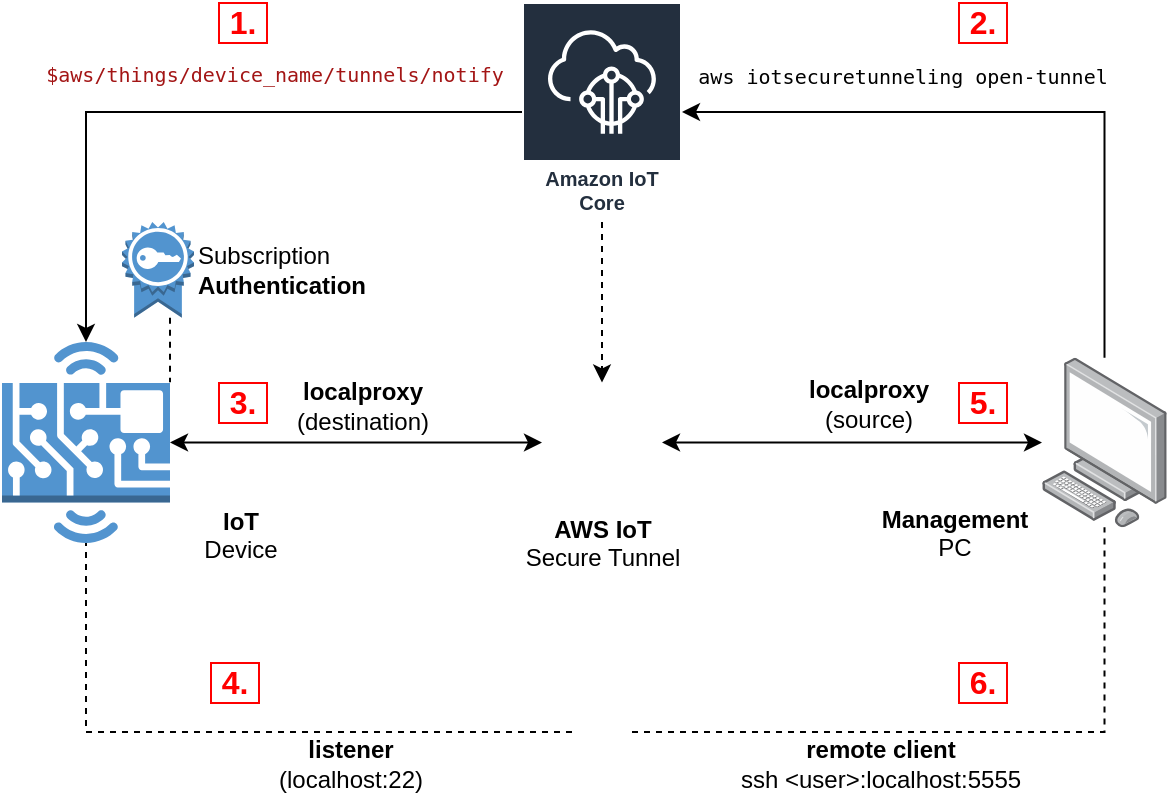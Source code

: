 <mxfile version="12.4.3" type="device" pages="1"><diagram id="54pyJHX7Kiqyr2wcWWUi" name="Page-1"><mxGraphModel dx="1621" dy="887" grid="1" gridSize="10" guides="1" tooltips="1" connect="1" arrows="1" fold="1" page="1" pageScale="1" pageWidth="827" pageHeight="1169" math="0" shadow="0"><root><mxCell id="0"/><mxCell id="1" parent="0"/><mxCell id="RaXHaF-ABODdPgExsTAW-9" style="edgeStyle=orthogonalEdgeStyle;rounded=0;orthogonalLoop=1;jettySize=auto;html=1;entryX=0;entryY=0.5;entryDx=0;entryDy=0;startArrow=classic;startFill=1;" edge="1" parent="1" source="RaXHaF-ABODdPgExsTAW-1" target="RaXHaF-ABODdPgExsTAW-7"><mxGeometry relative="1" as="geometry"/></mxCell><mxCell id="RaXHaF-ABODdPgExsTAW-11" value="&lt;b&gt;localproxy&lt;br&gt;&lt;/b&gt;(destination)" style="text;html=1;align=center;verticalAlign=middle;resizable=0;points=[];;labelBackgroundColor=#ffffff;spacingTop=-8;" vertex="1" connectable="0" parent="RaXHaF-ABODdPgExsTAW-9"><mxGeometry x="0.172" y="-1" relative="1" as="geometry"><mxPoint x="-13" y="-16" as="offset"/></mxGeometry></mxCell><mxCell id="RaXHaF-ABODdPgExsTAW-1" value="&lt;b&gt;IoT&lt;/b&gt; &lt;br&gt;Device" style="outlineConnect=0;dashed=0;verticalLabelPosition=bottom;verticalAlign=top;align=center;html=1;shape=mxgraph.aws3.hardware_board;fillColor=#5294CF;gradientColor=none;labelPosition=right;spacingTop=-25;spacingLeft=-14;" vertex="1" parent="1"><mxGeometry x="40" y="330" width="84" height="100.5" as="geometry"/></mxCell><mxCell id="RaXHaF-ABODdPgExsTAW-22" style="edgeStyle=orthogonalEdgeStyle;rounded=0;orthogonalLoop=1;jettySize=auto;html=1;startArrow=none;startFill=0;endArrow=none;endFill=0;fontSize=12;dashed=1;entryX=1;entryY=0.2;entryDx=0;entryDy=0;entryPerimeter=0;" edge="1" parent="1" source="RaXHaF-ABODdPgExsTAW-2" target="RaXHaF-ABODdPgExsTAW-1"><mxGeometry relative="1" as="geometry"><Array as="points"><mxPoint x="124" y="330"/><mxPoint x="124" y="330"/></Array></mxGeometry></mxCell><mxCell id="RaXHaF-ABODdPgExsTAW-2" value="Subscription &lt;br&gt;&lt;b&gt;Authentication&lt;/b&gt;" style="outlineConnect=0;dashed=0;verticalLabelPosition=middle;verticalAlign=middle;align=left;html=1;shape=mxgraph.aws3.certificate;fillColor=#5294CF;gradientColor=none;labelPosition=right;" vertex="1" parent="1"><mxGeometry x="100" y="270" width="36" height="47.87" as="geometry"/></mxCell><mxCell id="RaXHaF-ABODdPgExsTAW-4" style="edgeStyle=orthogonalEdgeStyle;rounded=0;orthogonalLoop=1;jettySize=auto;html=1;entryX=0.5;entryY=0;entryDx=0;entryDy=0;entryPerimeter=0;" edge="1" parent="1" source="RaXHaF-ABODdPgExsTAW-3" target="RaXHaF-ABODdPgExsTAW-1"><mxGeometry relative="1" as="geometry"/></mxCell><mxCell id="RaXHaF-ABODdPgExsTAW-5" value="&lt;div style=&quot;font-family: &amp;quot;droid sans mono&amp;quot;, monospace, monospace, &amp;quot;droid sans fallback&amp;quot;; line-height: 18px; white-space: pre; font-size: 10px;&quot;&gt;&lt;span style=&quot;color: rgb(163, 21, 21); font-size: 10px;&quot;&gt;&lt;font style=&quot;font-size: 10px;&quot;&gt;$aws/things/device_name/tunnels/notify&lt;/font&gt;&lt;/span&gt;&lt;/div&gt;" style="text;html=1;align=center;verticalAlign=middle;resizable=0;points=[];;labelBackgroundColor=#ffffff;spacingTop=-29;fontSize=10;" vertex="1" connectable="0" parent="RaXHaF-ABODdPgExsTAW-4"><mxGeometry x="-0.099" y="1" relative="1" as="geometry"><mxPoint x="26" y="-5.67" as="offset"/></mxGeometry></mxCell><mxCell id="RaXHaF-ABODdPgExsTAW-8" style="edgeStyle=orthogonalEdgeStyle;rounded=0;orthogonalLoop=1;jettySize=auto;html=1;entryX=0.5;entryY=0;entryDx=0;entryDy=0;dashed=1;" edge="1" parent="1" source="RaXHaF-ABODdPgExsTAW-3" target="RaXHaF-ABODdPgExsTAW-7"><mxGeometry relative="1" as="geometry"/></mxCell><mxCell id="RaXHaF-ABODdPgExsTAW-17" style="edgeStyle=orthogonalEdgeStyle;rounded=0;orthogonalLoop=1;jettySize=auto;html=1;startArrow=classic;startFill=1;endArrow=none;endFill=0;" edge="1" parent="1" source="RaXHaF-ABODdPgExsTAW-3" target="RaXHaF-ABODdPgExsTAW-6"><mxGeometry relative="1" as="geometry"/></mxCell><mxCell id="RaXHaF-ABODdPgExsTAW-18" value="&lt;div style=&quot;font-family: &amp;quot;droid sans mono&amp;quot;, monospace, monospace, &amp;quot;droid sans fallback&amp;quot;; font-size: 10px; line-height: 18px; white-space: pre;&quot;&gt;aws iotsecuretunneling open-tunnel&lt;/div&gt;" style="text;html=1;align=center;verticalAlign=middle;resizable=0;points=[];;labelBackgroundColor=#ffffff;fontSize=10;spacingTop=-6;" vertex="1" connectable="0" parent="RaXHaF-ABODdPgExsTAW-17"><mxGeometry x="0.006" y="-1" relative="1" as="geometry"><mxPoint x="-58.33" y="-16" as="offset"/></mxGeometry></mxCell><mxCell id="RaXHaF-ABODdPgExsTAW-3" value="Amazon IoT Core" style="outlineConnect=0;fontColor=#232F3E;gradientColor=none;strokeColor=#ffffff;fillColor=#232F3E;dashed=0;verticalLabelPosition=middle;verticalAlign=bottom;align=center;html=1;whiteSpace=wrap;fontSize=10;fontStyle=1;spacing=3;shape=mxgraph.aws4.productIcon;prIcon=mxgraph.aws4.iot_core;" vertex="1" parent="1"><mxGeometry x="300" y="160" width="80" height="110" as="geometry"/></mxCell><mxCell id="RaXHaF-ABODdPgExsTAW-6" value="&lt;b&gt;Management &lt;br&gt;&lt;/b&gt;PC" style="points=[];aspect=fixed;html=1;align=center;shadow=0;dashed=0;image;image=img/lib/allied_telesis/computer_and_terminals/Personal_Computer.svg;spacingTop=-18;spacingLeft=-25;labelPosition=left;verticalLabelPosition=bottom;verticalAlign=top;" vertex="1" parent="1"><mxGeometry x="560" y="337.88" width="62.54" height="84.75" as="geometry"/></mxCell><mxCell id="RaXHaF-ABODdPgExsTAW-14" style="edgeStyle=orthogonalEdgeStyle;rounded=0;orthogonalLoop=1;jettySize=auto;html=1;startArrow=classic;startFill=1;" edge="1" parent="1" source="RaXHaF-ABODdPgExsTAW-7" target="RaXHaF-ABODdPgExsTAW-6"><mxGeometry relative="1" as="geometry"/></mxCell><mxCell id="RaXHaF-ABODdPgExsTAW-15" value="&lt;b&gt;localproxy&lt;/b&gt;&lt;br&gt;(source)" style="text;html=1;align=center;verticalAlign=middle;resizable=0;points=[];;labelBackgroundColor=#ffffff;" vertex="1" connectable="0" parent="RaXHaF-ABODdPgExsTAW-14"><mxGeometry x="0.247" relative="1" as="geometry"><mxPoint x="-16" y="-20" as="offset"/></mxGeometry></mxCell><mxCell id="RaXHaF-ABODdPgExsTAW-7" value="&lt;b&gt;AWS IoT &lt;br&gt;&lt;/b&gt;Secure Tunnel" style="shape=image;html=1;verticalAlign=top;verticalLabelPosition=bottom;labelBackgroundColor=#ffffff;imageAspect=0;aspect=fixed;image=https://cdn0.iconfinder.com/data/icons/security-double-colour-blue-black-vol-1/52/cloud__lock__secure__protect-128.png" vertex="1" parent="1"><mxGeometry x="310" y="350.25" width="60" height="60" as="geometry"/></mxCell><mxCell id="RaXHaF-ABODdPgExsTAW-26" style="edgeStyle=orthogonalEdgeStyle;rounded=0;orthogonalLoop=1;jettySize=auto;html=1;dashed=1;startArrow=none;startFill=0;endArrow=none;endFill=0;fontSize=12;" edge="1" parent="1" source="RaXHaF-ABODdPgExsTAW-24" target="RaXHaF-ABODdPgExsTAW-6"><mxGeometry relative="1" as="geometry"/></mxCell><mxCell id="RaXHaF-ABODdPgExsTAW-29" value="&lt;b&gt;remote client&lt;br&gt;&lt;/b&gt;ssh &amp;lt;user&amp;gt;:localhost:5555" style="text;html=1;align=center;verticalAlign=middle;resizable=0;points=[];;labelBackgroundColor=#ffffff;fontSize=12;" vertex="1" connectable="0" parent="RaXHaF-ABODdPgExsTAW-26"><mxGeometry x="-0.054" y="-2" relative="1" as="geometry"><mxPoint x="-35.83" y="13.33" as="offset"/></mxGeometry></mxCell><mxCell id="RaXHaF-ABODdPgExsTAW-27" style="edgeStyle=orthogonalEdgeStyle;rounded=0;orthogonalLoop=1;jettySize=auto;html=1;dashed=1;startArrow=none;startFill=0;endArrow=none;endFill=0;fontSize=12;" edge="1" parent="1" source="RaXHaF-ABODdPgExsTAW-24" target="RaXHaF-ABODdPgExsTAW-1"><mxGeometry relative="1" as="geometry"/></mxCell><mxCell id="RaXHaF-ABODdPgExsTAW-28" value="&lt;b&gt;listener&lt;/b&gt;&lt;br&gt;(localhost:22)" style="text;html=1;align=center;verticalAlign=middle;resizable=0;points=[];;labelBackgroundColor=#ffffff;fontSize=12;" vertex="1" connectable="0" parent="RaXHaF-ABODdPgExsTAW-27"><mxGeometry x="-0.41" y="1" relative="1" as="geometry"><mxPoint x="-11.67" y="14.33" as="offset"/></mxGeometry></mxCell><mxCell id="RaXHaF-ABODdPgExsTAW-24" value="" style="shape=image;html=1;verticalAlign=top;verticalLabelPosition=bottom;labelBackgroundColor=#ffffff;imageAspect=0;aspect=fixed;image=https://cdn4.iconfinder.com/data/icons/evil-icons-user-interface/64/lock-128.png;fontSize=12;" vertex="1" parent="1"><mxGeometry x="325" y="510" width="30" height="30" as="geometry"/></mxCell><mxCell id="RaXHaF-ABODdPgExsTAW-30" value="&lt;b style=&quot;font-size: 16px&quot;&gt;&lt;font color=&quot;#ff0000&quot; style=&quot;font-size: 16px&quot;&gt;&amp;nbsp;1.&amp;nbsp;&lt;/font&gt;&lt;/b&gt;" style="text;html=1;align=center;verticalAlign=middle;resizable=0;points=[];;autosize=1;fontSize=16;labelBorderColor=#FF0000;spacingLeft=0;labelBackgroundColor=none;" vertex="1" parent="1"><mxGeometry x="140" y="160" width="40" height="20" as="geometry"/></mxCell><mxCell id="RaXHaF-ABODdPgExsTAW-31" value="&lt;b style=&quot;font-size: 16px&quot;&gt;&lt;font color=&quot;#ff0000&quot; style=&quot;font-size: 16px&quot;&gt;&amp;nbsp;2.&amp;nbsp;&lt;/font&gt;&lt;/b&gt;" style="text;html=1;align=center;verticalAlign=middle;resizable=0;points=[];;autosize=1;fontSize=16;labelBorderColor=#FF0000;spacingLeft=0;labelBackgroundColor=none;" vertex="1" parent="1"><mxGeometry x="510" y="160" width="40" height="20" as="geometry"/></mxCell><mxCell id="RaXHaF-ABODdPgExsTAW-32" value="&lt;b style=&quot;font-size: 16px&quot;&gt;&lt;font color=&quot;#ff0000&quot; style=&quot;font-size: 16px&quot;&gt;&amp;nbsp;3.&amp;nbsp;&lt;/font&gt;&lt;/b&gt;" style="text;html=1;align=center;verticalAlign=middle;resizable=0;points=[];;autosize=1;fontSize=16;labelBorderColor=#FF0000;spacingLeft=0;labelBackgroundColor=none;" vertex="1" parent="1"><mxGeometry x="140" y="350.25" width="40" height="20" as="geometry"/></mxCell><mxCell id="RaXHaF-ABODdPgExsTAW-33" value="&lt;b style=&quot;font-size: 16px&quot;&gt;&lt;font color=&quot;#ff0000&quot; style=&quot;font-size: 16px&quot;&gt;&amp;nbsp;4.&amp;nbsp;&lt;/font&gt;&lt;/b&gt;" style="text;html=1;align=center;verticalAlign=middle;resizable=0;points=[];;autosize=1;fontSize=16;labelBorderColor=#FF0000;spacingLeft=0;labelBackgroundColor=none;" vertex="1" parent="1"><mxGeometry x="136" y="490" width="40" height="20" as="geometry"/></mxCell><mxCell id="RaXHaF-ABODdPgExsTAW-34" value="&lt;b style=&quot;font-size: 16px&quot;&gt;&lt;font color=&quot;#ff0000&quot; style=&quot;font-size: 16px&quot;&gt;&amp;nbsp;5.&amp;nbsp;&lt;/font&gt;&lt;/b&gt;" style="text;html=1;align=center;verticalAlign=middle;resizable=0;points=[];;autosize=1;fontSize=16;labelBorderColor=#FF0000;spacingLeft=0;labelBackgroundColor=none;" vertex="1" parent="1"><mxGeometry x="510" y="350.25" width="40" height="20" as="geometry"/></mxCell><mxCell id="RaXHaF-ABODdPgExsTAW-35" value="&lt;b style=&quot;font-size: 16px&quot;&gt;&lt;font color=&quot;#ff0000&quot; style=&quot;font-size: 16px&quot;&gt;&amp;nbsp;6.&amp;nbsp;&lt;/font&gt;&lt;/b&gt;" style="text;html=1;align=center;verticalAlign=middle;resizable=0;points=[];;autosize=1;fontSize=16;labelBorderColor=#FF0000;spacingLeft=0;labelBackgroundColor=none;" vertex="1" parent="1"><mxGeometry x="510" y="490" width="40" height="20" as="geometry"/></mxCell></root></mxGraphModel></diagram></mxfile>